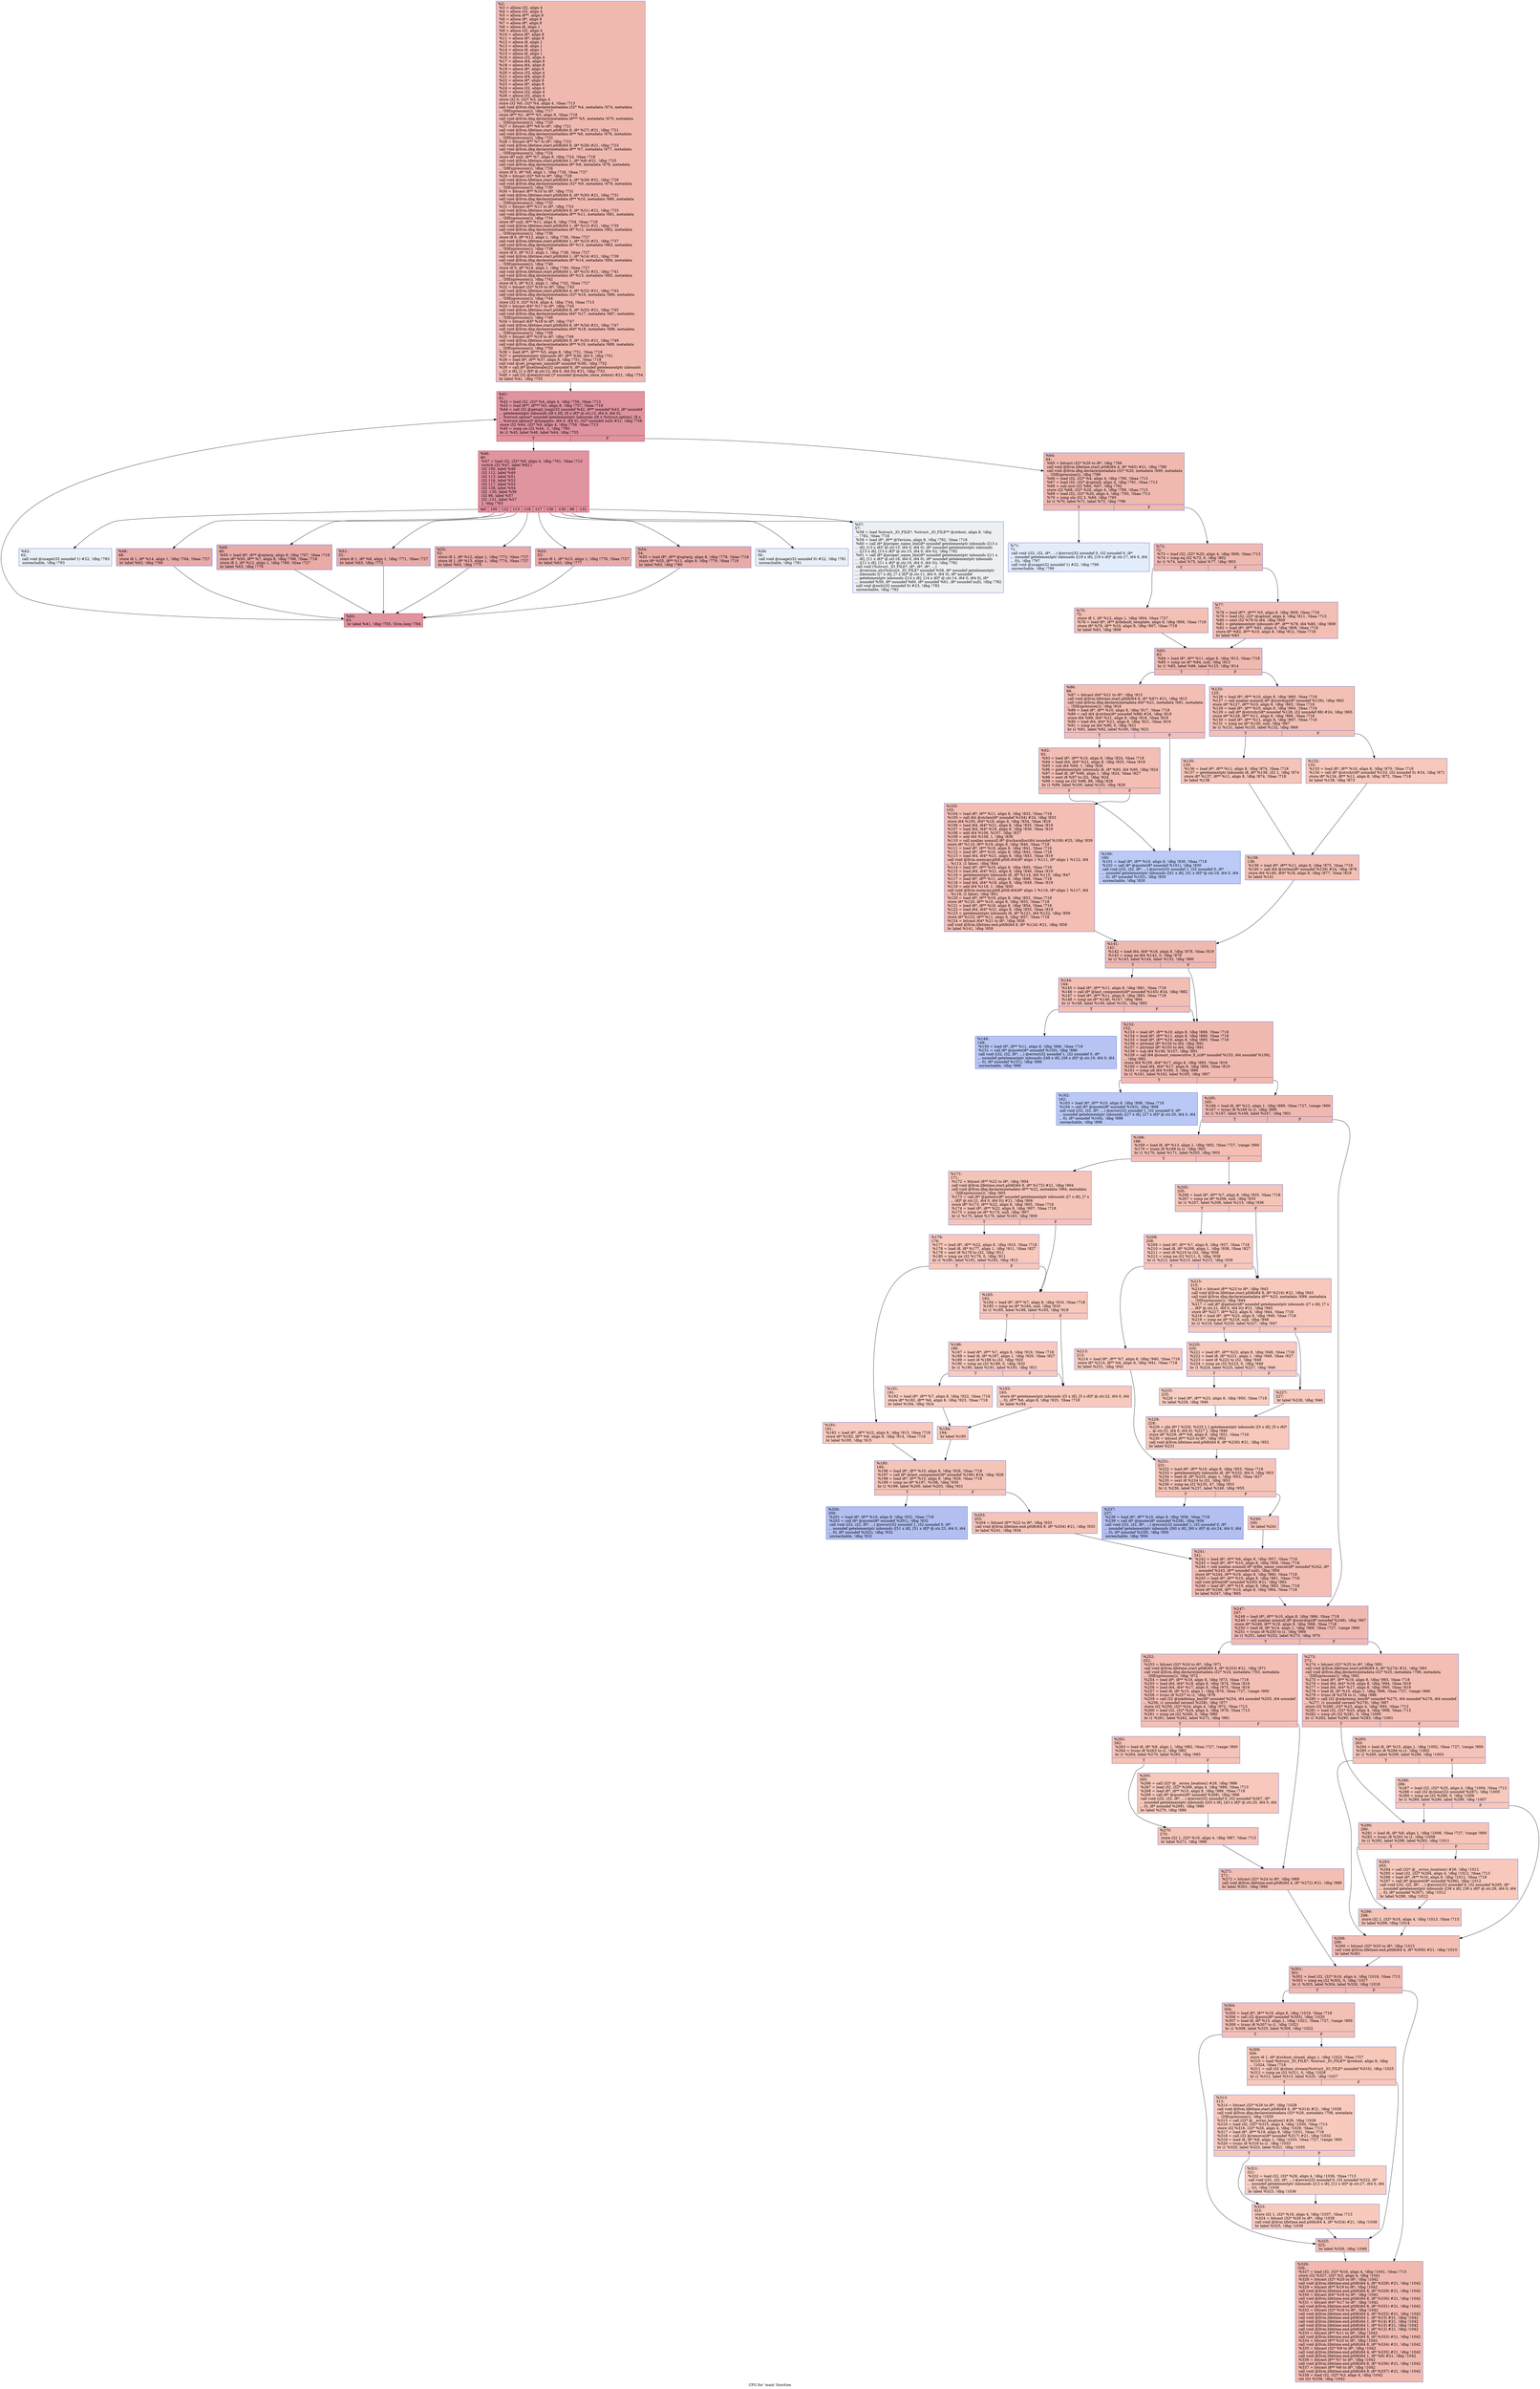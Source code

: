 digraph "CFG for 'main' function" {
	label="CFG for 'main' function";

	Node0x9c4380 [shape=record,color="#3d50c3ff", style=filled, fillcolor="#de614d70",label="{%2:\l  %3 = alloca i32, align 4\l  %4 = alloca i32, align 4\l  %5 = alloca i8**, align 8\l  %6 = alloca i8*, align 8\l  %7 = alloca i8*, align 8\l  %8 = alloca i8, align 1\l  %9 = alloca i32, align 4\l  %10 = alloca i8*, align 8\l  %11 = alloca i8*, align 8\l  %12 = alloca i8, align 1\l  %13 = alloca i8, align 1\l  %14 = alloca i8, align 1\l  %15 = alloca i8, align 1\l  %16 = alloca i32, align 4\l  %17 = alloca i64, align 8\l  %18 = alloca i64, align 8\l  %19 = alloca i8*, align 8\l  %20 = alloca i32, align 4\l  %21 = alloca i64, align 8\l  %22 = alloca i8*, align 8\l  %23 = alloca i8*, align 8\l  %24 = alloca i32, align 4\l  %25 = alloca i32, align 4\l  %26 = alloca i32, align 4\l  store i32 0, i32* %3, align 4\l  store i32 %0, i32* %4, align 4, !tbaa !713\l  call void @llvm.dbg.declare(metadata i32* %4, metadata !674, metadata\l... !DIExpression()), !dbg !717\l  store i8** %1, i8*** %5, align 8, !tbaa !718\l  call void @llvm.dbg.declare(metadata i8*** %5, metadata !675, metadata\l... !DIExpression()), !dbg !720\l  %27 = bitcast i8** %6 to i8*, !dbg !721\l  call void @llvm.lifetime.start.p0i8(i64 8, i8* %27) #21, !dbg !721\l  call void @llvm.dbg.declare(metadata i8** %6, metadata !676, metadata\l... !DIExpression()), !dbg !722\l  %28 = bitcast i8** %7 to i8*, !dbg !723\l  call void @llvm.lifetime.start.p0i8(i64 8, i8* %28) #21, !dbg !723\l  call void @llvm.dbg.declare(metadata i8** %7, metadata !677, metadata\l... !DIExpression()), !dbg !724\l  store i8* null, i8** %7, align 8, !dbg !724, !tbaa !718\l  call void @llvm.lifetime.start.p0i8(i64 1, i8* %8) #21, !dbg !725\l  call void @llvm.dbg.declare(metadata i8* %8, metadata !678, metadata\l... !DIExpression()), !dbg !726\l  store i8 0, i8* %8, align 1, !dbg !726, !tbaa !727\l  %29 = bitcast i32* %9 to i8*, !dbg !729\l  call void @llvm.lifetime.start.p0i8(i64 4, i8* %29) #21, !dbg !729\l  call void @llvm.dbg.declare(metadata i32* %9, metadata !679, metadata\l... !DIExpression()), !dbg !730\l  %30 = bitcast i8** %10 to i8*, !dbg !731\l  call void @llvm.lifetime.start.p0i8(i64 8, i8* %30) #21, !dbg !731\l  call void @llvm.dbg.declare(metadata i8** %10, metadata !680, metadata\l... !DIExpression()), !dbg !732\l  %31 = bitcast i8** %11 to i8*, !dbg !733\l  call void @llvm.lifetime.start.p0i8(i64 8, i8* %31) #21, !dbg !733\l  call void @llvm.dbg.declare(metadata i8** %11, metadata !681, metadata\l... !DIExpression()), !dbg !734\l  store i8* null, i8** %11, align 8, !dbg !734, !tbaa !718\l  call void @llvm.lifetime.start.p0i8(i64 1, i8* %12) #21, !dbg !735\l  call void @llvm.dbg.declare(metadata i8* %12, metadata !682, metadata\l... !DIExpression()), !dbg !736\l  store i8 0, i8* %12, align 1, !dbg !736, !tbaa !727\l  call void @llvm.lifetime.start.p0i8(i64 1, i8* %13) #21, !dbg !737\l  call void @llvm.dbg.declare(metadata i8* %13, metadata !683, metadata\l... !DIExpression()), !dbg !738\l  store i8 0, i8* %13, align 1, !dbg !738, !tbaa !727\l  call void @llvm.lifetime.start.p0i8(i64 1, i8* %14) #21, !dbg !739\l  call void @llvm.dbg.declare(metadata i8* %14, metadata !684, metadata\l... !DIExpression()), !dbg !740\l  store i8 0, i8* %14, align 1, !dbg !740, !tbaa !727\l  call void @llvm.lifetime.start.p0i8(i64 1, i8* %15) #21, !dbg !741\l  call void @llvm.dbg.declare(metadata i8* %15, metadata !685, metadata\l... !DIExpression()), !dbg !742\l  store i8 0, i8* %15, align 1, !dbg !742, !tbaa !727\l  %32 = bitcast i32* %16 to i8*, !dbg !743\l  call void @llvm.lifetime.start.p0i8(i64 4, i8* %32) #21, !dbg !743\l  call void @llvm.dbg.declare(metadata i32* %16, metadata !686, metadata\l... !DIExpression()), !dbg !744\l  store i32 0, i32* %16, align 4, !dbg !744, !tbaa !713\l  %33 = bitcast i64* %17 to i8*, !dbg !745\l  call void @llvm.lifetime.start.p0i8(i64 8, i8* %33) #21, !dbg !745\l  call void @llvm.dbg.declare(metadata i64* %17, metadata !687, metadata\l... !DIExpression()), !dbg !746\l  %34 = bitcast i64* %18 to i8*, !dbg !747\l  call void @llvm.lifetime.start.p0i8(i64 8, i8* %34) #21, !dbg !747\l  call void @llvm.dbg.declare(metadata i64* %18, metadata !688, metadata\l... !DIExpression()), !dbg !748\l  %35 = bitcast i8** %19 to i8*, !dbg !749\l  call void @llvm.lifetime.start.p0i8(i64 8, i8* %35) #21, !dbg !749\l  call void @llvm.dbg.declare(metadata i8** %19, metadata !689, metadata\l... !DIExpression()), !dbg !750\l  %36 = load i8**, i8*** %5, align 8, !dbg !751, !tbaa !718\l  %37 = getelementptr inbounds i8*, i8** %36, i64 0, !dbg !751\l  %38 = load i8*, i8** %37, align 8, !dbg !751, !tbaa !718\l  call void @set_program_name(i8* noundef %38), !dbg !752\l  %39 = call i8* @setlocale(i32 noundef 6, i8* noundef getelementptr inbounds\l... ([1 x i8], [1 x i8]* @.str.12, i64 0, i64 0)) #21, !dbg !753\l  %40 = call i32 @atexit(void ()* noundef @maybe_close_stdout) #21, !dbg !754\l  br label %41, !dbg !755\l}"];
	Node0x9c4380 -> Node0x9c4650;
	Node0x9c4650 [shape=record,color="#b70d28ff", style=filled, fillcolor="#b70d2870",label="{%41:\l41:                                               \l  %42 = load i32, i32* %4, align 4, !dbg !756, !tbaa !713\l  %43 = load i8**, i8*** %5, align 8, !dbg !757, !tbaa !718\l  %44 = call i32 @getopt_long(i32 noundef %42, i8** noundef %43, i8* noundef\l... getelementptr inbounds ([8 x i8], [8 x i8]* @.str.13, i64 0, i64 0),\l... %struct.option* noundef getelementptr inbounds ([8 x %struct.option], [8 x\l... %struct.option]* @longopts, i64 0, i64 0), i32* noundef null) #21, !dbg !758\l  store i32 %44, i32* %9, align 4, !dbg !759, !tbaa !713\l  %45 = icmp ne i32 %44, -1, !dbg !760\l  br i1 %45, label %46, label %64, !dbg !755\l|{<s0>T|<s1>F}}"];
	Node0x9c4650:s0 -> Node0x9c46a0;
	Node0x9c4650:s1 -> Node0x9c4a10;
	Node0x9c46a0 [shape=record,color="#b70d28ff", style=filled, fillcolor="#b70d2870",label="{%46:\l46:                                               \l  %47 = load i32, i32* %9, align 4, !dbg !761, !tbaa !713\l  switch i32 %47, label %62 [\l    i32 100, label %48\l    i32 112, label %49\l    i32 113, label %51\l    i32 116, label %52\l    i32 117, label %53\l    i32 128, label %54\l    i32 -130, label %56\l    i32 86, label %57\l    i32 -131, label %57\l  ], !dbg !763\l|{<s0>def|<s1>100|<s2>112|<s3>113|<s4>116|<s5>117|<s6>128|<s7>-130|<s8>86|<s9>-131}}"];
	Node0x9c46a0:s0 -> Node0x9c4970;
	Node0x9c46a0:s1 -> Node0x9c46f0;
	Node0x9c46a0:s2 -> Node0x9c4740;
	Node0x9c46a0:s3 -> Node0x9c4790;
	Node0x9c46a0:s4 -> Node0x9c47e0;
	Node0x9c46a0:s5 -> Node0x9c4830;
	Node0x9c46a0:s6 -> Node0x9c4880;
	Node0x9c46a0:s7 -> Node0x9c48d0;
	Node0x9c46a0:s8 -> Node0x9c4920;
	Node0x9c46a0:s9 -> Node0x9c4920;
	Node0x9c46f0 [shape=record,color="#3d50c3ff", style=filled, fillcolor="#cc403a70",label="{%48:\l48:                                               \l  store i8 1, i8* %14, align 1, !dbg !764, !tbaa !727\l  br label %63, !dbg !766\l}"];
	Node0x9c46f0 -> Node0x9c49c0;
	Node0x9c4740 [shape=record,color="#3d50c3ff", style=filled, fillcolor="#cc403a70",label="{%49:\l49:                                               \l  %50 = load i8*, i8** @optarg, align 8, !dbg !767, !tbaa !718\l  store i8* %50, i8** %7, align 8, !dbg !768, !tbaa !718\l  store i8 1, i8* %12, align 1, !dbg !769, !tbaa !727\l  br label %63, !dbg !770\l}"];
	Node0x9c4740 -> Node0x9c49c0;
	Node0x9c4790 [shape=record,color="#3d50c3ff", style=filled, fillcolor="#cc403a70",label="{%51:\l51:                                               \l  store i8 1, i8* %8, align 1, !dbg !771, !tbaa !727\l  br label %63, !dbg !772\l}"];
	Node0x9c4790 -> Node0x9c49c0;
	Node0x9c47e0 [shape=record,color="#3d50c3ff", style=filled, fillcolor="#cc403a70",label="{%52:\l52:                                               \l  store i8 1, i8* %12, align 1, !dbg !773, !tbaa !727\l  store i8 1, i8* %13, align 1, !dbg !774, !tbaa !727\l  br label %63, !dbg !775\l}"];
	Node0x9c47e0 -> Node0x9c49c0;
	Node0x9c4830 [shape=record,color="#3d50c3ff", style=filled, fillcolor="#cc403a70",label="{%53:\l53:                                               \l  store i8 1, i8* %15, align 1, !dbg !776, !tbaa !727\l  br label %63, !dbg !777\l}"];
	Node0x9c4830 -> Node0x9c49c0;
	Node0x9c4880 [shape=record,color="#3d50c3ff", style=filled, fillcolor="#cc403a70",label="{%54:\l54:                                               \l  %55 = load i8*, i8** @optarg, align 8, !dbg !778, !tbaa !718\l  store i8* %55, i8** %11, align 8, !dbg !779, !tbaa !718\l  br label %63, !dbg !780\l}"];
	Node0x9c4880 -> Node0x9c49c0;
	Node0x9c48d0 [shape=record,color="#3d50c3ff", style=filled, fillcolor="#cedaeb70",label="{%56:\l56:                                               \l  call void @usage(i32 noundef 0) #22, !dbg !781\l  unreachable, !dbg !781\l}"];
	Node0x9c4920 [shape=record,color="#3d50c3ff", style=filled, fillcolor="#d6dce470",label="{%57:\l57:                                               \l  %58 = load %struct._IO_FILE*, %struct._IO_FILE** @stdout, align 8, !dbg\l... !782, !tbaa !718\l  %59 = load i8*, i8** @Version, align 8, !dbg !782, !tbaa !718\l  %60 = call i8* @proper_name_lite(i8* noundef getelementptr inbounds ([13 x\l... i8], [13 x i8]* @.str.15, i64 0, i64 0), i8* noundef getelementptr inbounds\l... ([13 x i8], [13 x i8]* @.str.15, i64 0, i64 0)), !dbg !782\l  %61 = call i8* @proper_name_lite(i8* noundef getelementptr inbounds ([11 x\l... i8], [11 x i8]* @.str.16, i64 0, i64 0), i8* noundef getelementptr inbounds\l... ([11 x i8], [11 x i8]* @.str.16, i64 0, i64 0)), !dbg !782\l  call void (%struct._IO_FILE*, i8*, i8*, i8*, ...)\l... @version_etc(%struct._IO_FILE* noundef %58, i8* noundef getelementptr\l... inbounds ([7 x i8], [7 x i8]* @.str.11, i64 0, i64 0), i8* noundef\l... getelementptr inbounds ([14 x i8], [14 x i8]* @.str.14, i64 0, i64 0), i8*\l... noundef %59, i8* noundef %60, i8* noundef %61, i8* noundef null), !dbg !782\l  call void @exit(i32 noundef 0) #23, !dbg !782\l  unreachable, !dbg !782\l}"];
	Node0x9c4970 [shape=record,color="#3d50c3ff", style=filled, fillcolor="#cedaeb70",label="{%62:\l62:                                               \l  call void @usage(i32 noundef 1) #22, !dbg !783\l  unreachable, !dbg !783\l}"];
	Node0x9c49c0 [shape=record,color="#b70d28ff", style=filled, fillcolor="#b70d2870",label="{%63:\l63:                                               \l  br label %41, !dbg !755, !llvm.loop !784\l}"];
	Node0x9c49c0 -> Node0x9c4650;
	Node0x9c4a10 [shape=record,color="#3d50c3ff", style=filled, fillcolor="#de614d70",label="{%64:\l64:                                               \l  %65 = bitcast i32* %20 to i8*, !dbg !788\l  call void @llvm.lifetime.start.p0i8(i64 4, i8* %65) #21, !dbg !788\l  call void @llvm.dbg.declare(metadata i32* %20, metadata !690, metadata\l... !DIExpression()), !dbg !789\l  %66 = load i32, i32* %4, align 4, !dbg !790, !tbaa !713\l  %67 = load i32, i32* @optind, align 4, !dbg !791, !tbaa !713\l  %68 = sub nsw i32 %66, %67, !dbg !792\l  store i32 %68, i32* %20, align 4, !dbg !789, !tbaa !713\l  %69 = load i32, i32* %20, align 4, !dbg !793, !tbaa !713\l  %70 = icmp sle i32 2, %69, !dbg !795\l  br i1 %70, label %71, label %72, !dbg !796\l|{<s0>T|<s1>F}}"];
	Node0x9c4a10:s0 -> Node0x9c4a60;
	Node0x9c4a10:s1 -> Node0x9c4ab0;
	Node0x9c4a60 [shape=record,color="#3d50c3ff", style=filled, fillcolor="#bfd3f670",label="{%71:\l71:                                               \l  call void (i32, i32, i8*, ...) @error(i32 noundef 0, i32 noundef 0, i8*\l... noundef getelementptr inbounds ([19 x i8], [19 x i8]* @.str.17, i64 0, i64\l... 0)), !dbg !797\l  call void @usage(i32 noundef 1) #22, !dbg !799\l  unreachable, !dbg !799\l}"];
	Node0x9c4ab0 [shape=record,color="#3d50c3ff", style=filled, fillcolor="#de614d70",label="{%72:\l72:                                               \l  %73 = load i32, i32* %20, align 4, !dbg !800, !tbaa !713\l  %74 = icmp eq i32 %73, 0, !dbg !802\l  br i1 %74, label %75, label %77, !dbg !803\l|{<s0>T|<s1>F}}"];
	Node0x9c4ab0:s0 -> Node0x9c4b00;
	Node0x9c4ab0:s1 -> Node0x9c4b50;
	Node0x9c4b00 [shape=record,color="#3d50c3ff", style=filled, fillcolor="#e5705870",label="{%75:\l75:                                               \l  store i8 1, i8* %12, align 1, !dbg !804, !tbaa !727\l  %76 = load i8*, i8** @default_template, align 8, !dbg !806, !tbaa !718\l  store i8* %76, i8** %10, align 8, !dbg !807, !tbaa !718\l  br label %83, !dbg !808\l}"];
	Node0x9c4b00 -> Node0x9c4ba0;
	Node0x9c4b50 [shape=record,color="#3d50c3ff", style=filled, fillcolor="#e36c5570",label="{%77:\l77:                                               \l  %78 = load i8**, i8*** %5, align 8, !dbg !809, !tbaa !718\l  %79 = load i32, i32* @optind, align 4, !dbg !811, !tbaa !713\l  %80 = sext i32 %79 to i64, !dbg !809\l  %81 = getelementptr inbounds i8*, i8** %78, i64 %80, !dbg !809\l  %82 = load i8*, i8** %81, align 8, !dbg !809, !tbaa !718\l  store i8* %82, i8** %10, align 8, !dbg !812, !tbaa !718\l  br label %83\l}"];
	Node0x9c4b50 -> Node0x9c4ba0;
	Node0x9c4ba0 [shape=record,color="#3d50c3ff", style=filled, fillcolor="#de614d70",label="{%83:\l83:                                               \l  %84 = load i8*, i8** %11, align 8, !dbg !813, !tbaa !718\l  %85 = icmp ne i8* %84, null, !dbg !813\l  br i1 %85, label %86, label %125, !dbg !814\l|{<s0>T|<s1>F}}"];
	Node0x9c4ba0:s0 -> Node0x9c4bf0;
	Node0x9c4ba0:s1 -> Node0x9c4d30;
	Node0x9c4bf0 [shape=record,color="#3d50c3ff", style=filled, fillcolor="#e36c5570",label="{%86:\l86:                                               \l  %87 = bitcast i64* %21 to i8*, !dbg !815\l  call void @llvm.lifetime.start.p0i8(i64 8, i8* %87) #21, !dbg !815\l  call void @llvm.dbg.declare(metadata i64* %21, metadata !691, metadata\l... !DIExpression()), !dbg !816\l  %88 = load i8*, i8** %10, align 8, !dbg !817, !tbaa !718\l  %89 = call i64 @strlen(i8* noundef %88) #24, !dbg !818\l  store i64 %89, i64* %21, align 8, !dbg !816, !tbaa !819\l  %90 = load i64, i64* %21, align 8, !dbg !821, !tbaa !819\l  %91 = icmp ne i64 %90, 0, !dbg !821\l  br i1 %91, label %92, label %100, !dbg !823\l|{<s0>T|<s1>F}}"];
	Node0x9c4bf0:s0 -> Node0x9c4c40;
	Node0x9c4bf0:s1 -> Node0x9c4c90;
	Node0x9c4c40 [shape=record,color="#3d50c3ff", style=filled, fillcolor="#e36c5570",label="{%92:\l92:                                               \l  %93 = load i8*, i8** %10, align 8, !dbg !824, !tbaa !718\l  %94 = load i64, i64* %21, align 8, !dbg !825, !tbaa !819\l  %95 = sub i64 %94, 1, !dbg !826\l  %96 = getelementptr inbounds i8, i8* %93, i64 %95, !dbg !824\l  %97 = load i8, i8* %96, align 1, !dbg !824, !tbaa !827\l  %98 = sext i8 %97 to i32, !dbg !824\l  %99 = icmp ne i32 %98, 88, !dbg !828\l  br i1 %99, label %100, label %103, !dbg !829\l|{<s0>T|<s1>F}}"];
	Node0x9c4c40:s0 -> Node0x9c4c90;
	Node0x9c4c40:s1 -> Node0x9c4ce0;
	Node0x9c4c90 [shape=record,color="#3d50c3ff", style=filled, fillcolor="#6687ed70",label="{%100:\l100:                                              \l  %101 = load i8*, i8** %10, align 8, !dbg !830, !tbaa !718\l  %102 = call i8* @quote(i8* noundef %101), !dbg !830\l  call void (i32, i32, i8*, ...) @error(i32 noundef 1, i32 noundef 0, i8*\l... noundef getelementptr inbounds ([41 x i8], [41 x i8]* @.str.18, i64 0, i64\l... 0), i8* noundef %102), !dbg !830\l  unreachable, !dbg !830\l}"];
	Node0x9c4ce0 [shape=record,color="#3d50c3ff", style=filled, fillcolor="#e36c5570",label="{%103:\l103:                                              \l  %104 = load i8*, i8** %11, align 8, !dbg !832, !tbaa !718\l  %105 = call i64 @strlen(i8* noundef %104) #24, !dbg !833\l  store i64 %105, i64* %18, align 8, !dbg !834, !tbaa !819\l  %106 = load i64, i64* %21, align 8, !dbg !835, !tbaa !819\l  %107 = load i64, i64* %18, align 8, !dbg !836, !tbaa !819\l  %108 = add i64 %106, %107, !dbg !837\l  %109 = add i64 %108, 1, !dbg !838\l  %110 = call noalias nonnull i8* @xcharalloc(i64 noundef %109) #25, !dbg !839\l  store i8* %110, i8** %19, align 8, !dbg !840, !tbaa !718\l  %111 = load i8*, i8** %19, align 8, !dbg !841, !tbaa !718\l  %112 = load i8*, i8** %10, align 8, !dbg !842, !tbaa !718\l  %113 = load i64, i64* %21, align 8, !dbg !843, !tbaa !819\l  call void @llvm.memcpy.p0i8.p0i8.i64(i8* align 1 %111, i8* align 1 %112, i64\l... %113, i1 false), !dbg !844\l  %114 = load i8*, i8** %19, align 8, !dbg !845, !tbaa !718\l  %115 = load i64, i64* %21, align 8, !dbg !846, !tbaa !819\l  %116 = getelementptr inbounds i8, i8* %114, i64 %115, !dbg !847\l  %117 = load i8*, i8** %11, align 8, !dbg !848, !tbaa !718\l  %118 = load i64, i64* %18, align 8, !dbg !849, !tbaa !819\l  %119 = add i64 %118, 1, !dbg !850\l  call void @llvm.memcpy.p0i8.p0i8.i64(i8* align 1 %116, i8* align 1 %117, i64\l... %119, i1 false), !dbg !851\l  %120 = load i8*, i8** %19, align 8, !dbg !852, !tbaa !718\l  store i8* %120, i8** %10, align 8, !dbg !853, !tbaa !718\l  %121 = load i8*, i8** %19, align 8, !dbg !854, !tbaa !718\l  %122 = load i64, i64* %21, align 8, !dbg !855, !tbaa !819\l  %123 = getelementptr inbounds i8, i8* %121, i64 %122, !dbg !856\l  store i8* %123, i8** %11, align 8, !dbg !857, !tbaa !718\l  %124 = bitcast i64* %21 to i8*, !dbg !858\l  call void @llvm.lifetime.end.p0i8(i64 8, i8* %124) #21, !dbg !858\l  br label %141, !dbg !859\l}"];
	Node0x9c4ce0 -> Node0x9c4e70;
	Node0x9c4d30 [shape=record,color="#3d50c3ff", style=filled, fillcolor="#e5705870",label="{%125:\l125:                                              \l  %126 = load i8*, i8** %10, align 8, !dbg !860, !tbaa !718\l  %127 = call noalias nonnull i8* @xstrdup(i8* noundef %126), !dbg !862\l  store i8* %127, i8** %10, align 8, !dbg !863, !tbaa !718\l  %128 = load i8*, i8** %10, align 8, !dbg !864, !tbaa !718\l  %129 = call i8* @strrchr(i8* noundef %128, i32 noundef 88) #24, !dbg !865\l  store i8* %129, i8** %11, align 8, !dbg !866, !tbaa !718\l  %130 = load i8*, i8** %11, align 8, !dbg !867, !tbaa !718\l  %131 = icmp ne i8* %130, null, !dbg !867\l  br i1 %131, label %135, label %132, !dbg !869\l|{<s0>T|<s1>F}}"];
	Node0x9c4d30:s0 -> Node0x9c4dd0;
	Node0x9c4d30:s1 -> Node0x9c4d80;
	Node0x9c4d80 [shape=record,color="#3d50c3ff", style=filled, fillcolor="#ed836670",label="{%132:\l132:                                              \l  %133 = load i8*, i8** %10, align 8, !dbg !870, !tbaa !718\l  %134 = call i8* @strchr(i8* noundef %133, i32 noundef 0) #24, !dbg !871\l  store i8* %134, i8** %11, align 8, !dbg !872, !tbaa !718\l  br label %138, !dbg !873\l}"];
	Node0x9c4d80 -> Node0x9c4e20;
	Node0x9c4dd0 [shape=record,color="#3d50c3ff", style=filled, fillcolor="#e97a5f70",label="{%135:\l135:                                              \l  %136 = load i8*, i8** %11, align 8, !dbg !874, !tbaa !718\l  %137 = getelementptr inbounds i8, i8* %136, i32 1, !dbg !874\l  store i8* %137, i8** %11, align 8, !dbg !874, !tbaa !718\l  br label %138\l}"];
	Node0x9c4dd0 -> Node0x9c4e20;
	Node0x9c4e20 [shape=record,color="#3d50c3ff", style=filled, fillcolor="#e5705870",label="{%138:\l138:                                              \l  %139 = load i8*, i8** %11, align 8, !dbg !875, !tbaa !718\l  %140 = call i64 @strlen(i8* noundef %139) #24, !dbg !876\l  store i64 %140, i64* %18, align 8, !dbg !877, !tbaa !819\l  br label %141\l}"];
	Node0x9c4e20 -> Node0x9c4e70;
	Node0x9c4e70 [shape=record,color="#3d50c3ff", style=filled, fillcolor="#de614d70",label="{%141:\l141:                                              \l  %142 = load i64, i64* %18, align 8, !dbg !878, !tbaa !819\l  %143 = icmp ne i64 %142, 0, !dbg !878\l  br i1 %143, label %144, label %152, !dbg !880\l|{<s0>T|<s1>F}}"];
	Node0x9c4e70:s0 -> Node0x9c4ec0;
	Node0x9c4e70:s1 -> Node0x9c4f60;
	Node0x9c4ec0 [shape=record,color="#3d50c3ff", style=filled, fillcolor="#e36c5570",label="{%144:\l144:                                              \l  %145 = load i8*, i8** %11, align 8, !dbg !881, !tbaa !718\l  %146 = call i8* @last_component(i8* noundef %145) #24, !dbg !882\l  %147 = load i8*, i8** %11, align 8, !dbg !883, !tbaa !718\l  %148 = icmp ne i8* %146, %147, !dbg !884\l  br i1 %148, label %149, label %152, !dbg !885\l|{<s0>T|<s1>F}}"];
	Node0x9c4ec0:s0 -> Node0x9c4f10;
	Node0x9c4ec0:s1 -> Node0x9c4f60;
	Node0x9c4f10 [shape=record,color="#3d50c3ff", style=filled, fillcolor="#5b7ae570",label="{%149:\l149:                                              \l  %150 = load i8*, i8** %11, align 8, !dbg !886, !tbaa !718\l  %151 = call i8* @quote(i8* noundef %150), !dbg !886\l  call void (i32, i32, i8*, ...) @error(i32 noundef 1, i32 noundef 0, i8*\l... noundef getelementptr inbounds ([48 x i8], [48 x i8]* @.str.19, i64 0, i64\l... 0), i8* noundef %151), !dbg !886\l  unreachable, !dbg !886\l}"];
	Node0x9c4f60 [shape=record,color="#3d50c3ff", style=filled, fillcolor="#de614d70",label="{%152:\l152:                                              \l  %153 = load i8*, i8** %10, align 8, !dbg !888, !tbaa !718\l  %154 = load i8*, i8** %11, align 8, !dbg !889, !tbaa !718\l  %155 = load i8*, i8** %10, align 8, !dbg !890, !tbaa !718\l  %156 = ptrtoint i8* %154 to i64, !dbg !891\l  %157 = ptrtoint i8* %155 to i64, !dbg !891\l  %158 = sub i64 %156, %157, !dbg !891\l  %159 = call i64 @count_consecutive_X_s(i8* noundef %153, i64 noundef %158),\l... !dbg !892\l  store i64 %159, i64* %17, align 8, !dbg !893, !tbaa !819\l  %160 = load i64, i64* %17, align 8, !dbg !894, !tbaa !819\l  %161 = icmp ult i64 %160, 3, !dbg !896\l  br i1 %161, label %162, label %165, !dbg !897\l|{<s0>T|<s1>F}}"];
	Node0x9c4f60:s0 -> Node0x9c4fb0;
	Node0x9c4f60:s1 -> Node0x9c5000;
	Node0x9c4fb0 [shape=record,color="#3d50c3ff", style=filled, fillcolor="#6282ea70",label="{%162:\l162:                                              \l  %163 = load i8*, i8** %10, align 8, !dbg !898, !tbaa !718\l  %164 = call i8* @quote(i8* noundef %163), !dbg !898\l  call void (i32, i32, i8*, ...) @error(i32 noundef 1, i32 noundef 0, i8*\l... noundef getelementptr inbounds ([27 x i8], [27 x i8]* @.str.20, i64 0, i64\l... 0), i8* noundef %164), !dbg !898\l  unreachable, !dbg !898\l}"];
	Node0x9c5000 [shape=record,color="#3d50c3ff", style=filled, fillcolor="#de614d70",label="{%165:\l165:                                              \l  %166 = load i8, i8* %12, align 1, !dbg !899, !tbaa !727, !range !900\l  %167 = trunc i8 %166 to i1, !dbg !899\l  br i1 %167, label %168, label %247, !dbg !901\l|{<s0>T|<s1>F}}"];
	Node0x9c5000:s0 -> Node0x9c5050;
	Node0x9c5000:s1 -> Node0x9c57d0;
	Node0x9c5050 [shape=record,color="#3d50c3ff", style=filled, fillcolor="#e36c5570",label="{%168:\l168:                                              \l  %169 = load i8, i8* %13, align 1, !dbg !902, !tbaa !727, !range !900\l  %170 = trunc i8 %169 to i1, !dbg !902\l  br i1 %170, label %171, label %205, !dbg !903\l|{<s0>T|<s1>F}}"];
	Node0x9c5050:s0 -> Node0x9c50a0;
	Node0x9c5050:s1 -> Node0x9c5410;
	Node0x9c50a0 [shape=record,color="#3d50c3ff", style=filled, fillcolor="#e97a5f70",label="{%171:\l171:                                              \l  %172 = bitcast i8** %22 to i8*, !dbg !904\l  call void @llvm.lifetime.start.p0i8(i64 8, i8* %172) #21, !dbg !904\l  call void @llvm.dbg.declare(metadata i8** %22, metadata !694, metadata\l... !DIExpression()), !dbg !905\l  %173 = call i8* @getenv(i8* noundef getelementptr inbounds ([7 x i8], [7 x\l... i8]* @.str.21, i64 0, i64 0)) #21, !dbg !906\l  store i8* %173, i8** %22, align 8, !dbg !905, !tbaa !718\l  %174 = load i8*, i8** %22, align 8, !dbg !907, !tbaa !718\l  %175 = icmp ne i8* %174, null, !dbg !907\l  br i1 %175, label %176, label %183, !dbg !909\l|{<s0>T|<s1>F}}"];
	Node0x9c50a0:s0 -> Node0x9c50f0;
	Node0x9c50a0:s1 -> Node0x9c5190;
	Node0x9c50f0 [shape=record,color="#3d50c3ff", style=filled, fillcolor="#ed836670",label="{%176:\l176:                                              \l  %177 = load i8*, i8** %22, align 8, !dbg !910, !tbaa !718\l  %178 = load i8, i8* %177, align 1, !dbg !911, !tbaa !827\l  %179 = sext i8 %178 to i32, !dbg !911\l  %180 = icmp ne i32 %179, 0, !dbg !911\l  br i1 %180, label %181, label %183, !dbg !912\l|{<s0>T|<s1>F}}"];
	Node0x9c50f0:s0 -> Node0x9c5140;
	Node0x9c50f0:s1 -> Node0x9c5190;
	Node0x9c5140 [shape=record,color="#3d50c3ff", style=filled, fillcolor="#ef886b70",label="{%181:\l181:                                              \l  %182 = load i8*, i8** %22, align 8, !dbg !913, !tbaa !718\l  store i8* %182, i8** %6, align 8, !dbg !914, !tbaa !718\l  br label %195, !dbg !915\l}"];
	Node0x9c5140 -> Node0x9c5320;
	Node0x9c5190 [shape=record,color="#3d50c3ff", style=filled, fillcolor="#ed836670",label="{%183:\l183:                                              \l  %184 = load i8*, i8** %7, align 8, !dbg !916, !tbaa !718\l  %185 = icmp ne i8* %184, null, !dbg !916\l  br i1 %185, label %186, label %193, !dbg !918\l|{<s0>T|<s1>F}}"];
	Node0x9c5190:s0 -> Node0x9c51e0;
	Node0x9c5190:s1 -> Node0x9c5280;
	Node0x9c51e0 [shape=record,color="#3d50c3ff", style=filled, fillcolor="#ef886b70",label="{%186:\l186:                                              \l  %187 = load i8*, i8** %7, align 8, !dbg !919, !tbaa !718\l  %188 = load i8, i8* %187, align 1, !dbg !920, !tbaa !827\l  %189 = sext i8 %188 to i32, !dbg !920\l  %190 = icmp ne i32 %189, 0, !dbg !920\l  br i1 %190, label %191, label %193, !dbg !921\l|{<s0>T|<s1>F}}"];
	Node0x9c51e0:s0 -> Node0x9c5230;
	Node0x9c51e0:s1 -> Node0x9c5280;
	Node0x9c5230 [shape=record,color="#3d50c3ff", style=filled, fillcolor="#f2907270",label="{%191:\l191:                                              \l  %192 = load i8*, i8** %7, align 8, !dbg !922, !tbaa !718\l  store i8* %192, i8** %6, align 8, !dbg !923, !tbaa !718\l  br label %194, !dbg !924\l}"];
	Node0x9c5230 -> Node0x9c52d0;
	Node0x9c5280 [shape=record,color="#3d50c3ff", style=filled, fillcolor="#ef886b70",label="{%193:\l193:                                              \l  store i8* getelementptr inbounds ([5 x i8], [5 x i8]* @.str.22, i64 0, i64\l... 0), i8** %6, align 8, !dbg !925, !tbaa !718\l  br label %194\l}"];
	Node0x9c5280 -> Node0x9c52d0;
	Node0x9c52d0 [shape=record,color="#3d50c3ff", style=filled, fillcolor="#ed836670",label="{%194:\l194:                                              \l  br label %195\l}"];
	Node0x9c52d0 -> Node0x9c5320;
	Node0x9c5320 [shape=record,color="#3d50c3ff", style=filled, fillcolor="#e97a5f70",label="{%195:\l195:                                              \l  %196 = load i8*, i8** %10, align 8, !dbg !926, !tbaa !718\l  %197 = call i8* @last_component(i8* noundef %196) #24, !dbg !928\l  %198 = load i8*, i8** %10, align 8, !dbg !929, !tbaa !718\l  %199 = icmp ne i8* %197, %198, !dbg !930\l  br i1 %199, label %200, label %203, !dbg !931\l|{<s0>T|<s1>F}}"];
	Node0x9c5320:s0 -> Node0x9c5370;
	Node0x9c5320:s1 -> Node0x9c53c0;
	Node0x9c5370 [shape=record,color="#3d50c3ff", style=filled, fillcolor="#536edd70",label="{%200:\l200:                                              \l  %201 = load i8*, i8** %10, align 8, !dbg !932, !tbaa !718\l  %202 = call i8* @quote(i8* noundef %201), !dbg !932\l  call void (i32, i32, i8*, ...) @error(i32 noundef 1, i32 noundef 0, i8*\l... noundef getelementptr inbounds ([51 x i8], [51 x i8]* @.str.23, i64 0, i64\l... 0), i8* noundef %202), !dbg !932\l  unreachable, !dbg !932\l}"];
	Node0x9c53c0 [shape=record,color="#3d50c3ff", style=filled, fillcolor="#e97a5f70",label="{%203:\l203:                                              \l  %204 = bitcast i8** %22 to i8*, !dbg !933\l  call void @llvm.lifetime.end.p0i8(i64 8, i8* %204) #21, !dbg !933\l  br label %241, !dbg !934\l}"];
	Node0x9c53c0 -> Node0x9c5780;
	Node0x9c5410 [shape=record,color="#3d50c3ff", style=filled, fillcolor="#e97a5f70",label="{%205:\l205:                                              \l  %206 = load i8*, i8** %7, align 8, !dbg !935, !tbaa !718\l  %207 = icmp ne i8* %206, null, !dbg !935\l  br i1 %207, label %208, label %215, !dbg !936\l|{<s0>T|<s1>F}}"];
	Node0x9c5410:s0 -> Node0x9c5460;
	Node0x9c5410:s1 -> Node0x9c5500;
	Node0x9c5460 [shape=record,color="#3d50c3ff", style=filled, fillcolor="#ed836670",label="{%208:\l208:                                              \l  %209 = load i8*, i8** %7, align 8, !dbg !937, !tbaa !718\l  %210 = load i8, i8* %209, align 1, !dbg !938, !tbaa !827\l  %211 = sext i8 %210 to i32, !dbg !938\l  %212 = icmp ne i32 %211, 0, !dbg !938\l  br i1 %212, label %213, label %215, !dbg !939\l|{<s0>T|<s1>F}}"];
	Node0x9c5460:s0 -> Node0x9c54b0;
	Node0x9c5460:s1 -> Node0x9c5500;
	Node0x9c54b0 [shape=record,color="#3d50c3ff", style=filled, fillcolor="#ef886b70",label="{%213:\l213:                                              \l  %214 = load i8*, i8** %7, align 8, !dbg !940, !tbaa !718\l  store i8* %214, i8** %6, align 8, !dbg !941, !tbaa !718\l  br label %231, !dbg !942\l}"];
	Node0x9c54b0 -> Node0x9c5690;
	Node0x9c5500 [shape=record,color="#3d50c3ff", style=filled, fillcolor="#ed836670",label="{%215:\l215:                                              \l  %216 = bitcast i8** %23 to i8*, !dbg !943\l  call void @llvm.lifetime.start.p0i8(i64 8, i8* %216) #21, !dbg !943\l  call void @llvm.dbg.declare(metadata i8** %23, metadata !699, metadata\l... !DIExpression()), !dbg !944\l  %217 = call i8* @getenv(i8* noundef getelementptr inbounds ([7 x i8], [7 x\l... i8]* @.str.21, i64 0, i64 0)) #21, !dbg !945\l  store i8* %217, i8** %23, align 8, !dbg !944, !tbaa !718\l  %218 = load i8*, i8** %23, align 8, !dbg !946, !tbaa !718\l  %219 = icmp ne i8* %218, null, !dbg !946\l  br i1 %219, label %220, label %227, !dbg !947\l|{<s0>T|<s1>F}}"];
	Node0x9c5500:s0 -> Node0x9c5550;
	Node0x9c5500:s1 -> Node0x9c55f0;
	Node0x9c5550 [shape=record,color="#3d50c3ff", style=filled, fillcolor="#ef886b70",label="{%220:\l220:                                              \l  %221 = load i8*, i8** %23, align 8, !dbg !948, !tbaa !718\l  %222 = load i8, i8* %221, align 1, !dbg !949, !tbaa !827\l  %223 = sext i8 %222 to i32, !dbg !949\l  %224 = icmp ne i32 %223, 0, !dbg !949\l  br i1 %224, label %225, label %227, !dbg !946\l|{<s0>T|<s1>F}}"];
	Node0x9c5550:s0 -> Node0x9c55a0;
	Node0x9c5550:s1 -> Node0x9c55f0;
	Node0x9c55a0 [shape=record,color="#3d50c3ff", style=filled, fillcolor="#f2907270",label="{%225:\l225:                                              \l  %226 = load i8*, i8** %23, align 8, !dbg !950, !tbaa !718\l  br label %228, !dbg !946\l}"];
	Node0x9c55a0 -> Node0x9c5640;
	Node0x9c55f0 [shape=record,color="#3d50c3ff", style=filled, fillcolor="#ef886b70",label="{%227:\l227:                                              \l  br label %228, !dbg !946\l}"];
	Node0x9c55f0 -> Node0x9c5640;
	Node0x9c5640 [shape=record,color="#3d50c3ff", style=filled, fillcolor="#ed836670",label="{%228:\l228:                                              \l  %229 = phi i8* [ %226, %225 ], [ getelementptr inbounds ([5 x i8], [5 x i8]*\l... @.str.22, i64 0, i64 0), %227 ], !dbg !946\l  store i8* %229, i8** %6, align 8, !dbg !951, !tbaa !718\l  %230 = bitcast i8** %23 to i8*, !dbg !952\l  call void @llvm.lifetime.end.p0i8(i64 8, i8* %230) #21, !dbg !952\l  br label %231\l}"];
	Node0x9c5640 -> Node0x9c5690;
	Node0x9c5690 [shape=record,color="#3d50c3ff", style=filled, fillcolor="#e97a5f70",label="{%231:\l231:                                              \l  %232 = load i8*, i8** %10, align 8, !dbg !953, !tbaa !718\l  %233 = getelementptr inbounds i8, i8* %232, i64 0, !dbg !953\l  %234 = load i8, i8* %233, align 1, !dbg !953, !tbaa !827\l  %235 = sext i8 %234 to i32, !dbg !953\l  %236 = icmp eq i32 %235, 47, !dbg !953\l  br i1 %236, label %237, label %240, !dbg !955\l|{<s0>T|<s1>F}}"];
	Node0x9c5690:s0 -> Node0x9c56e0;
	Node0x9c5690:s1 -> Node0x9c5730;
	Node0x9c56e0 [shape=record,color="#3d50c3ff", style=filled, fillcolor="#536edd70",label="{%237:\l237:                                              \l  %238 = load i8*, i8** %10, align 8, !dbg !956, !tbaa !718\l  %239 = call i8* @quote(i8* noundef %238), !dbg !956\l  call void (i32, i32, i8*, ...) @error(i32 noundef 1, i32 noundef 0, i8*\l... noundef getelementptr inbounds ([60 x i8], [60 x i8]* @.str.24, i64 0, i64\l... 0), i8* noundef %239), !dbg !956\l  unreachable, !dbg !956\l}"];
	Node0x9c5730 [shape=record,color="#3d50c3ff", style=filled, fillcolor="#e97a5f70",label="{%240:\l240:                                              \l  br label %241\l}"];
	Node0x9c5730 -> Node0x9c5780;
	Node0x9c5780 [shape=record,color="#3d50c3ff", style=filled, fillcolor="#e36c5570",label="{%241:\l241:                                              \l  %242 = load i8*, i8** %6, align 8, !dbg !957, !tbaa !718\l  %243 = load i8*, i8** %10, align 8, !dbg !958, !tbaa !718\l  %244 = call noalias nonnull i8* @file_name_concat(i8* noundef %242, i8*\l... noundef %243, i8** noundef null), !dbg !959\l  store i8* %244, i8** %19, align 8, !dbg !960, !tbaa !718\l  %245 = load i8*, i8** %10, align 8, !dbg !961, !tbaa !718\l  call void @free(i8* noundef %245) #21, !dbg !962\l  %246 = load i8*, i8** %19, align 8, !dbg !963, !tbaa !718\l  store i8* %246, i8** %10, align 8, !dbg !964, !tbaa !718\l  br label %247, !dbg !965\l}"];
	Node0x9c5780 -> Node0x9c57d0;
	Node0x9c57d0 [shape=record,color="#3d50c3ff", style=filled, fillcolor="#de614d70",label="{%247:\l247:                                              \l  %248 = load i8*, i8** %10, align 8, !dbg !966, !tbaa !718\l  %249 = call noalias nonnull i8* @xstrdup(i8* noundef %248), !dbg !967\l  store i8* %249, i8** %19, align 8, !dbg !968, !tbaa !718\l  %250 = load i8, i8* %14, align 1, !dbg !969, !tbaa !727, !range !900\l  %251 = trunc i8 %250 to i1, !dbg !969\l  br i1 %251, label %252, label %273, !dbg !970\l|{<s0>T|<s1>F}}"];
	Node0x9c57d0:s0 -> Node0x9c5820;
	Node0x9c57d0:s1 -> Node0x9c59b0;
	Node0x9c5820 [shape=record,color="#3d50c3ff", style=filled, fillcolor="#e36c5570",label="{%252:\l252:                                              \l  %253 = bitcast i32* %24 to i8*, !dbg !971\l  call void @llvm.lifetime.start.p0i8(i64 4, i8* %253) #21, !dbg !971\l  call void @llvm.dbg.declare(metadata i32* %24, metadata !703, metadata\l... !DIExpression()), !dbg !972\l  %254 = load i8*, i8** %19, align 8, !dbg !973, !tbaa !718\l  %255 = load i64, i64* %18, align 8, !dbg !974, !tbaa !819\l  %256 = load i64, i64* %17, align 8, !dbg !975, !tbaa !819\l  %257 = load i8, i8* %15, align 1, !dbg !976, !tbaa !727, !range !900\l  %258 = trunc i8 %257 to i1, !dbg !976\l  %259 = call i32 @mkdtemp_len(i8* noundef %254, i64 noundef %255, i64 noundef\l... %256, i1 noundef zeroext %258), !dbg !977\l  store i32 %259, i32* %24, align 4, !dbg !972, !tbaa !713\l  %260 = load i32, i32* %24, align 4, !dbg !978, !tbaa !713\l  %261 = icmp ne i32 %260, 0, !dbg !980\l  br i1 %261, label %262, label %271, !dbg !981\l|{<s0>T|<s1>F}}"];
	Node0x9c5820:s0 -> Node0x9c5870;
	Node0x9c5820:s1 -> Node0x9c5960;
	Node0x9c5870 [shape=record,color="#3d50c3ff", style=filled, fillcolor="#e8765c70",label="{%262:\l262:                                              \l  %263 = load i8, i8* %8, align 1, !dbg !982, !tbaa !727, !range !900\l  %264 = trunc i8 %263 to i1, !dbg !982\l  br i1 %264, label %270, label %265, !dbg !985\l|{<s0>T|<s1>F}}"];
	Node0x9c5870:s0 -> Node0x9c5910;
	Node0x9c5870:s1 -> Node0x9c58c0;
	Node0x9c58c0 [shape=record,color="#3d50c3ff", style=filled, fillcolor="#ed836670",label="{%265:\l265:                                              \l  %266 = call i32* @__errno_location() #26, !dbg !986\l  %267 = load i32, i32* %266, align 4, !dbg !986, !tbaa !713\l  %268 = load i8*, i8** %10, align 8, !dbg !986, !tbaa !718\l  %269 = call i8* @quote(i8* noundef %268), !dbg !986\l  call void (i32, i32, i8*, ...) @error(i32 noundef 0, i32 noundef %267, i8*\l... noundef getelementptr inbounds ([43 x i8], [43 x i8]* @.str.25, i64 0, i64\l... 0), i8* noundef %269), !dbg !986\l  br label %270, !dbg !986\l}"];
	Node0x9c58c0 -> Node0x9c5910;
	Node0x9c5910 [shape=record,color="#3d50c3ff", style=filled, fillcolor="#e8765c70",label="{%270:\l270:                                              \l  store i32 1, i32* %16, align 4, !dbg !987, !tbaa !713\l  br label %271, !dbg !988\l}"];
	Node0x9c5910 -> Node0x9c5960;
	Node0x9c5960 [shape=record,color="#3d50c3ff", style=filled, fillcolor="#e36c5570",label="{%271:\l271:                                              \l  %272 = bitcast i32* %24 to i8*, !dbg !989\l  call void @llvm.lifetime.end.p0i8(i64 4, i8* %272) #21, !dbg !989\l  br label %301, !dbg !990\l}"];
	Node0x9c5960 -> Node0x9c5be0;
	Node0x9c59b0 [shape=record,color="#3d50c3ff", style=filled, fillcolor="#e36c5570",label="{%273:\l273:                                              \l  %274 = bitcast i32* %25 to i8*, !dbg !991\l  call void @llvm.lifetime.start.p0i8(i64 4, i8* %274) #21, !dbg !991\l  call void @llvm.dbg.declare(metadata i32* %25, metadata !706, metadata\l... !DIExpression()), !dbg !992\l  %275 = load i8*, i8** %19, align 8, !dbg !993, !tbaa !718\l  %276 = load i64, i64* %18, align 8, !dbg !994, !tbaa !819\l  %277 = load i64, i64* %17, align 8, !dbg !995, !tbaa !819\l  %278 = load i8, i8* %15, align 1, !dbg !996, !tbaa !727, !range !900\l  %279 = trunc i8 %278 to i1, !dbg !996\l  %280 = call i32 @mkstemp_len(i8* noundef %275, i64 noundef %276, i64 noundef\l... %277, i1 noundef zeroext %279), !dbg !997\l  store i32 %280, i32* %25, align 4, !dbg !992, !tbaa !713\l  %281 = load i32, i32* %25, align 4, !dbg !998, !tbaa !713\l  %282 = icmp slt i32 %281, 0, !dbg !1000\l  br i1 %282, label %290, label %283, !dbg !1001\l|{<s0>T|<s1>F}}"];
	Node0x9c59b0:s0 -> Node0x9c5aa0;
	Node0x9c59b0:s1 -> Node0x9c5a00;
	Node0x9c5a00 [shape=record,color="#3d50c3ff", style=filled, fillcolor="#e8765c70",label="{%283:\l283:                                              \l  %284 = load i8, i8* %15, align 1, !dbg !1002, !tbaa !727, !range !900\l  %285 = trunc i8 %284 to i1, !dbg !1002\l  br i1 %285, label %299, label %286, !dbg !1003\l|{<s0>T|<s1>F}}"];
	Node0x9c5a00:s0 -> Node0x9c5b90;
	Node0x9c5a00:s1 -> Node0x9c5a50;
	Node0x9c5a50 [shape=record,color="#3d50c3ff", style=filled, fillcolor="#ed836670",label="{%286:\l286:                                              \l  %287 = load i32, i32* %25, align 4, !dbg !1004, !tbaa !713\l  %288 = call i32 @close(i32 noundef %287), !dbg !1005\l  %289 = icmp ne i32 %288, 0, !dbg !1006\l  br i1 %289, label %290, label %299, !dbg !1007\l|{<s0>T|<s1>F}}"];
	Node0x9c5a50:s0 -> Node0x9c5aa0;
	Node0x9c5a50:s1 -> Node0x9c5b90;
	Node0x9c5aa0 [shape=record,color="#3d50c3ff", style=filled, fillcolor="#e8765c70",label="{%290:\l290:                                              \l  %291 = load i8, i8* %8, align 1, !dbg !1008, !tbaa !727, !range !900\l  %292 = trunc i8 %291 to i1, !dbg !1008\l  br i1 %292, label %298, label %293, !dbg !1011\l|{<s0>T|<s1>F}}"];
	Node0x9c5aa0:s0 -> Node0x9c5b40;
	Node0x9c5aa0:s1 -> Node0x9c5af0;
	Node0x9c5af0 [shape=record,color="#3d50c3ff", style=filled, fillcolor="#ed836670",label="{%293:\l293:                                              \l  %294 = call i32* @__errno_location() #26, !dbg !1012\l  %295 = load i32, i32* %294, align 4, !dbg !1012, !tbaa !713\l  %296 = load i8*, i8** %10, align 8, !dbg !1012, !tbaa !718\l  %297 = call i8* @quote(i8* noundef %296), !dbg !1012\l  call void (i32, i32, i8*, ...) @error(i32 noundef 0, i32 noundef %295, i8*\l... noundef getelementptr inbounds ([38 x i8], [38 x i8]* @.str.26, i64 0, i64\l... 0), i8* noundef %297), !dbg !1012\l  br label %298, !dbg !1012\l}"];
	Node0x9c5af0 -> Node0x9c5b40;
	Node0x9c5b40 [shape=record,color="#3d50c3ff", style=filled, fillcolor="#e8765c70",label="{%298:\l298:                                              \l  store i32 1, i32* %16, align 4, !dbg !1013, !tbaa !713\l  br label %299, !dbg !1014\l}"];
	Node0x9c5b40 -> Node0x9c5b90;
	Node0x9c5b90 [shape=record,color="#3d50c3ff", style=filled, fillcolor="#e36c5570",label="{%299:\l299:                                              \l  %300 = bitcast i32* %25 to i8*, !dbg !1015\l  call void @llvm.lifetime.end.p0i8(i64 4, i8* %300) #21, !dbg !1015\l  br label %301\l}"];
	Node0x9c5b90 -> Node0x9c5be0;
	Node0x9c5be0 [shape=record,color="#3d50c3ff", style=filled, fillcolor="#de614d70",label="{%301:\l301:                                              \l  %302 = load i32, i32* %16, align 4, !dbg !1016, !tbaa !713\l  %303 = icmp eq i32 %302, 0, !dbg !1017\l  br i1 %303, label %304, label %326, !dbg !1018\l|{<s0>T|<s1>F}}"];
	Node0x9c5be0:s0 -> Node0x9c5c30;
	Node0x9c5be0:s1 -> Node0x9c5e10;
	Node0x9c5c30 [shape=record,color="#3d50c3ff", style=filled, fillcolor="#e5705870",label="{%304:\l304:                                              \l  %305 = load i8*, i8** %19, align 8, !dbg !1019, !tbaa !718\l  %306 = call i32 @puts(i8* noundef %305), !dbg !1020\l  %307 = load i8, i8* %15, align 1, !dbg !1021, !tbaa !727, !range !900\l  %308 = trunc i8 %307 to i1, !dbg !1021\l  br i1 %308, label %325, label %309, !dbg !1022\l|{<s0>T|<s1>F}}"];
	Node0x9c5c30:s0 -> Node0x9c5dc0;
	Node0x9c5c30:s1 -> Node0x9c5c80;
	Node0x9c5c80 [shape=record,color="#3d50c3ff", style=filled, fillcolor="#ec7f6370",label="{%309:\l309:                                              \l  store i8 1, i8* @stdout_closed, align 1, !dbg !1023, !tbaa !727\l  %310 = load %struct._IO_FILE*, %struct._IO_FILE** @stdout, align 8, !dbg\l... !1024, !tbaa !718\l  %311 = call i32 @close_stream(%struct._IO_FILE* noundef %310), !dbg !1025\l  %312 = icmp ne i32 %311, 0, !dbg !1026\l  br i1 %312, label %313, label %325, !dbg !1027\l|{<s0>T|<s1>F}}"];
	Node0x9c5c80:s0 -> Node0x9c5cd0;
	Node0x9c5c80:s1 -> Node0x9c5dc0;
	Node0x9c5cd0 [shape=record,color="#3d50c3ff", style=filled, fillcolor="#ef886b70",label="{%313:\l313:                                              \l  %314 = bitcast i32* %26 to i8*, !dbg !1028\l  call void @llvm.lifetime.start.p0i8(i64 4, i8* %314) #21, !dbg !1028\l  call void @llvm.dbg.declare(metadata i32* %26, metadata !708, metadata\l... !DIExpression()), !dbg !1029\l  %315 = call i32* @__errno_location() #26, !dbg !1030\l  %316 = load i32, i32* %315, align 4, !dbg !1030, !tbaa !713\l  store i32 %316, i32* %26, align 4, !dbg !1029, !tbaa !713\l  %317 = load i8*, i8** %19, align 8, !dbg !1031, !tbaa !718\l  %318 = call i32 @remove(i8* noundef %317) #21, !dbg !1032\l  %319 = load i8, i8* %8, align 1, !dbg !1033, !tbaa !727, !range !900\l  %320 = trunc i8 %319 to i1, !dbg !1033\l  br i1 %320, label %323, label %321, !dbg !1035\l|{<s0>T|<s1>F}}"];
	Node0x9c5cd0:s0 -> Node0x9c5d70;
	Node0x9c5cd0:s1 -> Node0x9c5d20;
	Node0x9c5d20 [shape=record,color="#3d50c3ff", style=filled, fillcolor="#f2907270",label="{%321:\l321:                                              \l  %322 = load i32, i32* %26, align 4, !dbg !1036, !tbaa !713\l  call void (i32, i32, i8*, ...) @error(i32 noundef 0, i32 noundef %322, i8*\l... noundef getelementptr inbounds ([12 x i8], [12 x i8]* @.str.27, i64 0, i64\l... 0)), !dbg !1036\l  br label %323, !dbg !1036\l}"];
	Node0x9c5d20 -> Node0x9c5d70;
	Node0x9c5d70 [shape=record,color="#3d50c3ff", style=filled, fillcolor="#ef886b70",label="{%323:\l323:                                              \l  store i32 1, i32* %16, align 4, !dbg !1037, !tbaa !713\l  %324 = bitcast i32* %26 to i8*, !dbg !1038\l  call void @llvm.lifetime.end.p0i8(i64 4, i8* %324) #21, !dbg !1038\l  br label %325, !dbg !1039\l}"];
	Node0x9c5d70 -> Node0x9c5dc0;
	Node0x9c5dc0 [shape=record,color="#3d50c3ff", style=filled, fillcolor="#e5705870",label="{%325:\l325:                                              \l  br label %326, !dbg !1040\l}"];
	Node0x9c5dc0 -> Node0x9c5e10;
	Node0x9c5e10 [shape=record,color="#3d50c3ff", style=filled, fillcolor="#de614d70",label="{%326:\l326:                                              \l  %327 = load i32, i32* %16, align 4, !dbg !1041, !tbaa !713\l  store i32 %327, i32* %3, align 4, !dbg !1041\l  %328 = bitcast i32* %20 to i8*, !dbg !1042\l  call void @llvm.lifetime.end.p0i8(i64 4, i8* %328) #21, !dbg !1042\l  %329 = bitcast i8** %19 to i8*, !dbg !1042\l  call void @llvm.lifetime.end.p0i8(i64 8, i8* %329) #21, !dbg !1042\l  %330 = bitcast i64* %18 to i8*, !dbg !1042\l  call void @llvm.lifetime.end.p0i8(i64 8, i8* %330) #21, !dbg !1042\l  %331 = bitcast i64* %17 to i8*, !dbg !1042\l  call void @llvm.lifetime.end.p0i8(i64 8, i8* %331) #21, !dbg !1042\l  %332 = bitcast i32* %16 to i8*, !dbg !1042\l  call void @llvm.lifetime.end.p0i8(i64 4, i8* %332) #21, !dbg !1042\l  call void @llvm.lifetime.end.p0i8(i64 1, i8* %15) #21, !dbg !1042\l  call void @llvm.lifetime.end.p0i8(i64 1, i8* %14) #21, !dbg !1042\l  call void @llvm.lifetime.end.p0i8(i64 1, i8* %13) #21, !dbg !1042\l  call void @llvm.lifetime.end.p0i8(i64 1, i8* %12) #21, !dbg !1042\l  %333 = bitcast i8** %11 to i8*, !dbg !1042\l  call void @llvm.lifetime.end.p0i8(i64 8, i8* %333) #21, !dbg !1042\l  %334 = bitcast i8** %10 to i8*, !dbg !1042\l  call void @llvm.lifetime.end.p0i8(i64 8, i8* %334) #21, !dbg !1042\l  %335 = bitcast i32* %9 to i8*, !dbg !1042\l  call void @llvm.lifetime.end.p0i8(i64 4, i8* %335) #21, !dbg !1042\l  call void @llvm.lifetime.end.p0i8(i64 1, i8* %8) #21, !dbg !1042\l  %336 = bitcast i8** %7 to i8*, !dbg !1042\l  call void @llvm.lifetime.end.p0i8(i64 8, i8* %336) #21, !dbg !1042\l  %337 = bitcast i8** %6 to i8*, !dbg !1042\l  call void @llvm.lifetime.end.p0i8(i64 8, i8* %337) #21, !dbg !1042\l  %338 = load i32, i32* %3, align 4, !dbg !1042\l  ret i32 %338, !dbg !1042\l}"];
}
